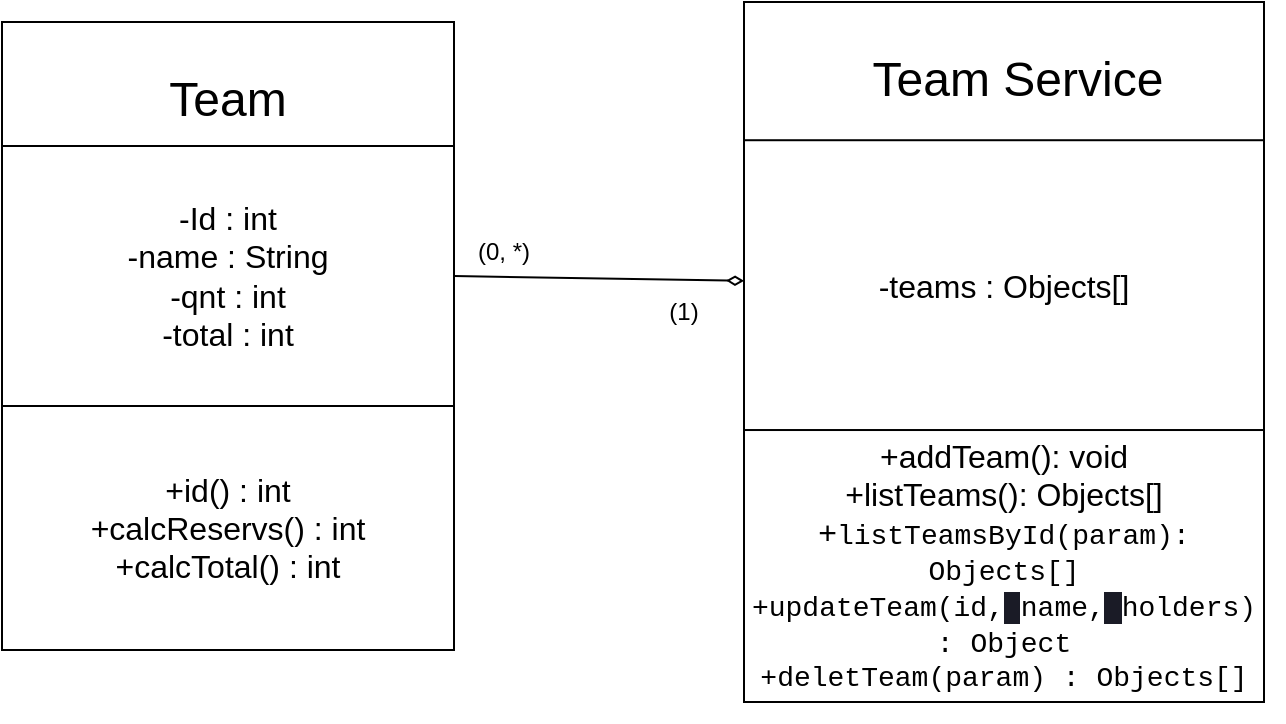 <mxfile>
    <diagram id="86wS_HXa5c6nJkgnZg5E" name="Page-1">
        <mxGraphModel dx="606" dy="496" grid="1" gridSize="10" guides="1" tooltips="1" connect="1" arrows="1" fold="1" page="1" pageScale="1" pageWidth="850" pageHeight="1100" math="0" shadow="0">
            <root>
                <mxCell id="0"/>
                <mxCell id="1" parent="0"/>
                <mxCell id="10" value="" style="group" vertex="1" connectable="0" parent="1">
                    <mxGeometry x="199" y="160" width="226" height="314" as="geometry"/>
                </mxCell>
                <mxCell id="7" value="" style="rounded=0;whiteSpace=wrap;html=1;fontSize=14;" vertex="1" parent="10">
                    <mxGeometry width="226" height="314" as="geometry"/>
                </mxCell>
                <mxCell id="3" value="&lt;font size=&quot;3&quot;&gt;-Id : int&lt;br&gt;-name : String&lt;br&gt;-qnt : int&lt;br&gt;-total : int&lt;br&gt;&lt;/font&gt;" style="rounded=0;whiteSpace=wrap;html=1;" vertex="1" parent="10">
                    <mxGeometry y="62" width="226" height="130" as="geometry"/>
                </mxCell>
                <mxCell id="4" value="&lt;font style=&quot;font-size: 24px;&quot;&gt;Team&lt;/font&gt;" style="text;html=1;strokeColor=none;fillColor=none;align=center;verticalAlign=middle;whiteSpace=wrap;rounded=0;" vertex="1" parent="10">
                    <mxGeometry x="83" y="24" width="60" height="30" as="geometry"/>
                </mxCell>
                <mxCell id="9" value="&lt;font size=&quot;3&quot;&gt;+id() : int&lt;br&gt;+calcReservs() : int&lt;br&gt;+calcTotal() : int&lt;br&gt;&lt;/font&gt;" style="text;html=1;strokeColor=none;fillColor=none;align=center;verticalAlign=middle;whiteSpace=wrap;rounded=0;fontSize=14;" vertex="1" parent="10">
                    <mxGeometry y="192" width="226" height="122" as="geometry"/>
                </mxCell>
                <mxCell id="11" value="" style="group" vertex="1" connectable="0" parent="1">
                    <mxGeometry x="570" y="160" width="270" height="350" as="geometry"/>
                </mxCell>
                <mxCell id="17" value="" style="group" vertex="1" connectable="0" parent="11">
                    <mxGeometry y="-10" width="260" height="350" as="geometry"/>
                </mxCell>
                <mxCell id="12" value="" style="rounded=0;whiteSpace=wrap;html=1;fontSize=14;" vertex="1" parent="17">
                    <mxGeometry width="260" height="350" as="geometry"/>
                </mxCell>
                <mxCell id="13" value="&lt;font size=&quot;3&quot;&gt;-teams : Objects[]&lt;br&gt;&lt;/font&gt;" style="rounded=0;whiteSpace=wrap;html=1;" vertex="1" parent="17">
                    <mxGeometry y="69.108" width="260" height="144.904" as="geometry"/>
                </mxCell>
                <mxCell id="14" value="&lt;font style=&quot;font-size: 24px;&quot;&gt;Team Service&lt;/font&gt;" style="text;html=1;strokeColor=none;fillColor=none;align=center;verticalAlign=middle;whiteSpace=wrap;rounded=0;" vertex="1" parent="17">
                    <mxGeometry x="34.513" y="22.293" width="203.628" height="33.439" as="geometry"/>
                </mxCell>
                <mxCell id="15" value="&lt;font style=&quot;&quot; size=&quot;3&quot;&gt;+addTeam(): void&lt;br&gt;+listTeams(): Objects[]&lt;br&gt;+&lt;/font&gt;&lt;span style=&quot;font-family: &amp;quot;Fira code&amp;quot;, Consolas, &amp;quot;Courier New&amp;quot;, monospace;&quot;&gt;listTeamsById&lt;/span&gt;&lt;span style=&quot;font-family: &amp;quot;Fira code&amp;quot;, Consolas, &amp;quot;Courier New&amp;quot;, monospace;&quot;&gt;(&lt;/span&gt;&lt;span style=&quot;font-family: &amp;quot;Fira code&amp;quot;, Consolas, &amp;quot;Courier New&amp;quot;, monospace;&quot;&gt;param&lt;/span&gt;&lt;span style=&quot;font-family: &amp;quot;Fira code&amp;quot;, Consolas, &amp;quot;Courier New&amp;quot;, monospace;&quot;&gt;): Objects[]&lt;br&gt;+&lt;/span&gt;&lt;span style=&quot;font-family: &amp;quot;Fira code&amp;quot;, Consolas, &amp;quot;Courier New&amp;quot;, monospace;&quot;&gt;updateTeam&lt;/span&gt;&lt;span style=&quot;font-family: &amp;quot;Fira code&amp;quot;, Consolas, &amp;quot;Courier New&amp;quot;, monospace;&quot;&gt;(&lt;/span&gt;&lt;span style=&quot;font-family: &amp;quot;Fira code&amp;quot;, Consolas, &amp;quot;Courier New&amp;quot;, monospace;&quot;&gt;id&lt;/span&gt;&lt;span style=&quot;font-family: &amp;quot;Fira code&amp;quot;, Consolas, &amp;quot;Courier New&amp;quot;, monospace;&quot;&gt;,&lt;/span&gt;&lt;span style=&quot;background-color: rgb(26, 27, 38); font-family: &amp;quot;Fira code&amp;quot;, Consolas, &amp;quot;Courier New&amp;quot;, monospace;&quot;&gt; &lt;/span&gt;&lt;span style=&quot;font-family: &amp;quot;Fira code&amp;quot;, Consolas, &amp;quot;Courier New&amp;quot;, monospace;&quot;&gt;name&lt;/span&gt;&lt;span style=&quot;font-family: &amp;quot;Fira code&amp;quot;, Consolas, &amp;quot;Courier New&amp;quot;, monospace;&quot;&gt;,&lt;/span&gt;&lt;span style=&quot;background-color: rgb(26, 27, 38); font-family: &amp;quot;Fira code&amp;quot;, Consolas, &amp;quot;Courier New&amp;quot;, monospace;&quot;&gt; &lt;/span&gt;&lt;span style=&quot;font-family: &amp;quot;Fira code&amp;quot;, Consolas, &amp;quot;Courier New&amp;quot;, monospace;&quot;&gt;holders&lt;/span&gt;&lt;span style=&quot;font-family: &amp;quot;Fira code&amp;quot;, Consolas, &amp;quot;Courier New&amp;quot;, monospace;&quot;&gt;) : Object&lt;br&gt;+&lt;/span&gt;&lt;span style=&quot;font-family: &amp;quot;Fira code&amp;quot;, Consolas, &amp;quot;Courier New&amp;quot;, monospace;&quot;&gt;deletTeam&lt;/span&gt;&lt;span style=&quot;font-family: &amp;quot;Fira code&amp;quot;, Consolas, &amp;quot;Courier New&amp;quot;, monospace;&quot;&gt;(&lt;/span&gt;&lt;span style=&quot;font-family: &amp;quot;Fira code&amp;quot;, Consolas, &amp;quot;Courier New&amp;quot;, monospace;&quot;&gt;param&lt;/span&gt;&lt;span style=&quot;font-family: &amp;quot;Fira code&amp;quot;, Consolas, &amp;quot;Courier New&amp;quot;, monospace;&quot;&gt;) : Objects[]&lt;/span&gt;" style="text;html=1;strokeColor=none;fillColor=none;align=center;verticalAlign=middle;whiteSpace=wrap;rounded=0;fontSize=14;" vertex="1" parent="17">
                    <mxGeometry y="214.013" width="260" height="135.987" as="geometry"/>
                </mxCell>
                <mxCell id="16" style="edgeStyle=none;html=1;exitX=1;exitY=0.5;exitDx=0;exitDy=0;fontSize=14;endArrow=diamondThin;endFill=0;" edge="1" parent="1" source="3" target="13">
                    <mxGeometry relative="1" as="geometry"/>
                </mxCell>
                <mxCell id="18" value="&lt;font style=&quot;font-size: 12px;&quot;&gt;(0, *)&lt;/font&gt;" style="text;html=1;strokeColor=none;fillColor=none;align=center;verticalAlign=middle;whiteSpace=wrap;rounded=0;" vertex="1" parent="1">
                    <mxGeometry x="420" y="260" width="60" height="30" as="geometry"/>
                </mxCell>
                <mxCell id="19" value="(1)" style="text;html=1;strokeColor=none;fillColor=none;align=center;verticalAlign=middle;whiteSpace=wrap;rounded=0;" vertex="1" parent="1">
                    <mxGeometry x="510" y="290" width="60" height="30" as="geometry"/>
                </mxCell>
            </root>
        </mxGraphModel>
    </diagram>
</mxfile>
